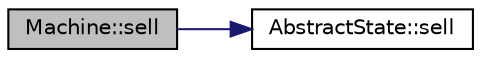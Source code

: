 digraph "Machine::sell"
{
 // LATEX_PDF_SIZE
  edge [fontname="Helvetica",fontsize="10",labelfontname="Helvetica",labelfontsize="10"];
  node [fontname="Helvetica",fontsize="10",shape=record];
  rankdir="LR";
  Node5 [label="Machine::sell",height=0.2,width=0.4,color="black", fillcolor="grey75", style="filled", fontcolor="black",tooltip=" "];
  Node5 -> Node6 [color="midnightblue",fontsize="10",style="solid",fontname="Helvetica"];
  Node6 [label="AbstractState::sell",height=0.2,width=0.4,color="black", fillcolor="white", style="filled",URL="$classAbstractState.html#a497c7f25129eac2b055ca95c3d0d5731",tooltip=" "];
}
